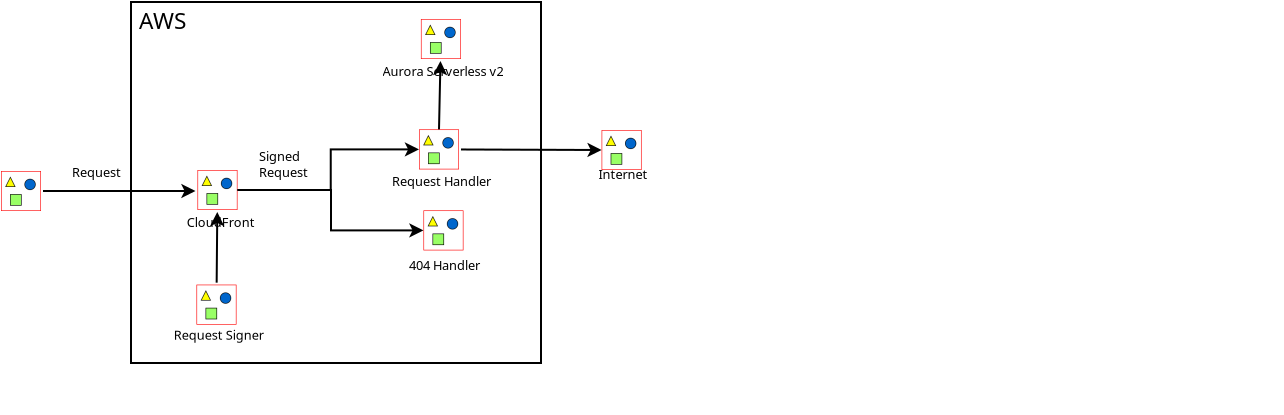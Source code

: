 <?xml version="1.0" encoding="UTF-8"?>
<dia:diagram xmlns:dia="http://www.lysator.liu.se/~alla/dia/">
  <dia:layer name="Background" visible="true" active="true">
    <dia:object type="Standard - Text" version="1" id="O0">
      <dia:attribute name="obj_pos">
        <dia:point val="64.95,21.4"/>
      </dia:attribute>
      <dia:attribute name="obj_bb">
        <dia:rectangle val="64.95,20.76;64.95,21.532"/>
      </dia:attribute>
      <dia:attribute name="text">
        <dia:composite type="text">
          <dia:attribute name="string">
            <dia:string>##</dia:string>
          </dia:attribute>
          <dia:attribute name="font">
            <dia:font family="sans" style="0" name="Helvetica"/>
          </dia:attribute>
          <dia:attribute name="height">
            <dia:real val="0.8"/>
          </dia:attribute>
          <dia:attribute name="pos">
            <dia:point val="64.95,21.4"/>
          </dia:attribute>
          <dia:attribute name="color">
            <dia:color val="#000000"/>
          </dia:attribute>
          <dia:attribute name="alignment">
            <dia:enum val="0"/>
          </dia:attribute>
        </dia:composite>
      </dia:attribute>
      <dia:attribute name="valign">
        <dia:enum val="3"/>
      </dia:attribute>
    </dia:object>
    <dia:group>
      <dia:group>
        <dia:object type="Standard - Box" version="0" id="O1">
          <dia:attribute name="obj_pos">
            <dia:point val="7.35,0.95"/>
          </dia:attribute>
          <dia:attribute name="obj_bb">
            <dia:rectangle val="7.3,0.9;27.9,19.05"/>
          </dia:attribute>
          <dia:attribute name="elem_corner">
            <dia:point val="7.35,0.95"/>
          </dia:attribute>
          <dia:attribute name="elem_width">
            <dia:real val="20.5"/>
          </dia:attribute>
          <dia:attribute name="elem_height">
            <dia:real val="18.05"/>
          </dia:attribute>
          <dia:attribute name="show_background">
            <dia:boolean val="true"/>
          </dia:attribute>
        </dia:object>
        <dia:object type="Standard - Text" version="1" id="O2">
          <dia:attribute name="obj_pos">
            <dia:point val="7.75,2.3"/>
          </dia:attribute>
          <dia:attribute name="obj_bb">
            <dia:rectangle val="7.75,1.17;10.078,2.533"/>
          </dia:attribute>
          <dia:attribute name="text">
            <dia:composite type="text">
              <dia:attribute name="string">
                <dia:string>#AWS#</dia:string>
              </dia:attribute>
              <dia:attribute name="font">
                <dia:font family="sans" style="0" name="Helvetica"/>
              </dia:attribute>
              <dia:attribute name="height">
                <dia:real val="1.411"/>
              </dia:attribute>
              <dia:attribute name="pos">
                <dia:point val="7.75,2.3"/>
              </dia:attribute>
              <dia:attribute name="color">
                <dia:color val="#000000"/>
              </dia:attribute>
              <dia:attribute name="alignment">
                <dia:enum val="0"/>
              </dia:attribute>
            </dia:composite>
          </dia:attribute>
          <dia:attribute name="valign">
            <dia:enum val="3"/>
          </dia:attribute>
        </dia:object>
      </dia:group>
      <dia:group>
        <dia:group>
          <dia:object type="Standard - Image" version="0" id="O3">
            <dia:attribute name="obj_pos">
              <dia:point val="10.624,15.082"/>
            </dia:attribute>
            <dia:attribute name="obj_bb">
              <dia:rectangle val="10.574,15.033;12.674,17.133"/>
            </dia:attribute>
            <dia:attribute name="elem_corner">
              <dia:point val="10.624,15.082"/>
            </dia:attribute>
            <dia:attribute name="elem_width">
              <dia:real val="2"/>
            </dia:attribute>
            <dia:attribute name="elem_height">
              <dia:real val="2"/>
            </dia:attribute>
            <dia:attribute name="draw_border">
              <dia:boolean val="false"/>
            </dia:attribute>
            <dia:attribute name="keep_aspect">
              <dia:boolean val="true"/>
            </dia:attribute>
            <dia:attribute name="file">
              <dia:string>#Arch_AWS-Lambda_48.png#</dia:string>
            </dia:attribute>
          </dia:object>
          <dia:object type="Standard - Text" version="1" id="O4">
            <dia:attribute name="obj_pos">
              <dia:point val="9.489,17.832"/>
            </dia:attribute>
            <dia:attribute name="obj_bb">
              <dia:rectangle val="9.489,17.192;13.759,17.965"/>
            </dia:attribute>
            <dia:attribute name="text">
              <dia:composite type="text">
                <dia:attribute name="string">
                  <dia:string>#Request Signer#</dia:string>
                </dia:attribute>
                <dia:attribute name="font">
                  <dia:font family="sans" style="0" name="Helvetica"/>
                </dia:attribute>
                <dia:attribute name="height">
                  <dia:real val="0.8"/>
                </dia:attribute>
                <dia:attribute name="pos">
                  <dia:point val="9.489,17.832"/>
                </dia:attribute>
                <dia:attribute name="color">
                  <dia:color val="#000000"/>
                </dia:attribute>
                <dia:attribute name="alignment">
                  <dia:enum val="0"/>
                </dia:attribute>
              </dia:composite>
            </dia:attribute>
            <dia:attribute name="valign">
              <dia:enum val="3"/>
            </dia:attribute>
          </dia:object>
        </dia:group>
        <dia:group>
          <dia:object type="Standard - Image" version="0" id="O5">
            <dia:attribute name="obj_pos">
              <dia:point val="21.846,1.8"/>
            </dia:attribute>
            <dia:attribute name="obj_bb">
              <dia:rectangle val="21.796,1.75;23.896,3.85"/>
            </dia:attribute>
            <dia:attribute name="elem_corner">
              <dia:point val="21.846,1.8"/>
            </dia:attribute>
            <dia:attribute name="elem_width">
              <dia:real val="2"/>
            </dia:attribute>
            <dia:attribute name="elem_height">
              <dia:real val="2"/>
            </dia:attribute>
            <dia:attribute name="draw_border">
              <dia:boolean val="false"/>
            </dia:attribute>
            <dia:attribute name="keep_aspect">
              <dia:boolean val="true"/>
            </dia:attribute>
            <dia:attribute name="file">
              <dia:string>#Arch_Amazon-Aurora_48.png#</dia:string>
            </dia:attribute>
          </dia:object>
          <dia:object type="Standard - Text" version="1" id="O6">
            <dia:attribute name="obj_pos">
              <dia:point val="19.925,4.65"/>
            </dia:attribute>
            <dia:attribute name="obj_bb">
              <dia:rectangle val="19.925,4.01;25.747,4.782"/>
            </dia:attribute>
            <dia:attribute name="text">
              <dia:composite type="text">
                <dia:attribute name="string">
                  <dia:string>#Aurora Serverless v2#</dia:string>
                </dia:attribute>
                <dia:attribute name="font">
                  <dia:font family="sans" style="0" name="Helvetica"/>
                </dia:attribute>
                <dia:attribute name="height">
                  <dia:real val="0.8"/>
                </dia:attribute>
                <dia:attribute name="pos">
                  <dia:point val="19.925,4.65"/>
                </dia:attribute>
                <dia:attribute name="color">
                  <dia:color val="#000000"/>
                </dia:attribute>
                <dia:attribute name="alignment">
                  <dia:enum val="0"/>
                </dia:attribute>
              </dia:composite>
            </dia:attribute>
            <dia:attribute name="valign">
              <dia:enum val="3"/>
            </dia:attribute>
          </dia:object>
        </dia:group>
        <dia:group>
          <dia:object type="Standard - Image" version="0" id="O7">
            <dia:attribute name="obj_pos">
              <dia:point val="30.88,7.35"/>
            </dia:attribute>
            <dia:attribute name="obj_bb">
              <dia:rectangle val="30.83,7.3;32.93,9.4"/>
            </dia:attribute>
            <dia:attribute name="elem_corner">
              <dia:point val="30.88,7.35"/>
            </dia:attribute>
            <dia:attribute name="elem_width">
              <dia:real val="2"/>
            </dia:attribute>
            <dia:attribute name="elem_height">
              <dia:real val="2"/>
            </dia:attribute>
            <dia:attribute name="draw_border">
              <dia:boolean val="false"/>
            </dia:attribute>
            <dia:attribute name="keep_aspect">
              <dia:boolean val="true"/>
            </dia:attribute>
            <dia:attribute name="file">
              <dia:string>#Res_Globe_48_Light.png#</dia:string>
            </dia:attribute>
          </dia:object>
          <dia:object type="Standard - Text" version="1" id="O8">
            <dia:attribute name="obj_pos">
              <dia:point val="30.725,9.8"/>
            </dia:attribute>
            <dia:attribute name="obj_bb">
              <dia:rectangle val="30.725,9.16;33.015,9.932"/>
            </dia:attribute>
            <dia:attribute name="text">
              <dia:composite type="text">
                <dia:attribute name="string">
                  <dia:string>#Internet#</dia:string>
                </dia:attribute>
                <dia:attribute name="font">
                  <dia:font family="sans" style="0" name="Helvetica"/>
                </dia:attribute>
                <dia:attribute name="height">
                  <dia:real val="0.8"/>
                </dia:attribute>
                <dia:attribute name="pos">
                  <dia:point val="30.725,9.8"/>
                </dia:attribute>
                <dia:attribute name="color">
                  <dia:color val="#000000"/>
                </dia:attribute>
                <dia:attribute name="alignment">
                  <dia:enum val="0"/>
                </dia:attribute>
              </dia:composite>
            </dia:attribute>
            <dia:attribute name="valign">
              <dia:enum val="3"/>
            </dia:attribute>
          </dia:object>
        </dia:group>
        <dia:group>
          <dia:object type="Standard - Image" version="0" id="O9">
            <dia:attribute name="obj_pos">
              <dia:point val="21.75,7.32"/>
            </dia:attribute>
            <dia:attribute name="obj_bb">
              <dia:rectangle val="21.7,7.27;23.8,9.37"/>
            </dia:attribute>
            <dia:attribute name="elem_corner">
              <dia:point val="21.75,7.32"/>
            </dia:attribute>
            <dia:attribute name="elem_width">
              <dia:real val="2"/>
            </dia:attribute>
            <dia:attribute name="elem_height">
              <dia:real val="2"/>
            </dia:attribute>
            <dia:attribute name="draw_border">
              <dia:boolean val="false"/>
            </dia:attribute>
            <dia:attribute name="keep_aspect">
              <dia:boolean val="true"/>
            </dia:attribute>
            <dia:attribute name="file">
              <dia:string>#Arch_AWS-Lambda_48.png#</dia:string>
            </dia:attribute>
          </dia:object>
          <dia:object type="Standard - Text" version="1" id="O10">
            <dia:attribute name="obj_pos">
              <dia:point val="20.4,10.15"/>
            </dia:attribute>
            <dia:attribute name="obj_bb">
              <dia:rectangle val="20.4,9.51;25.08,10.283"/>
            </dia:attribute>
            <dia:attribute name="text">
              <dia:composite type="text">
                <dia:attribute name="string">
                  <dia:string>#Request Handler#</dia:string>
                </dia:attribute>
                <dia:attribute name="font">
                  <dia:font family="sans" style="0" name="Helvetica"/>
                </dia:attribute>
                <dia:attribute name="height">
                  <dia:real val="0.8"/>
                </dia:attribute>
                <dia:attribute name="pos">
                  <dia:point val="20.4,10.15"/>
                </dia:attribute>
                <dia:attribute name="color">
                  <dia:color val="#000000"/>
                </dia:attribute>
                <dia:attribute name="alignment">
                  <dia:enum val="0"/>
                </dia:attribute>
              </dia:composite>
            </dia:attribute>
            <dia:attribute name="valign">
              <dia:enum val="3"/>
            </dia:attribute>
          </dia:object>
        </dia:group>
        <dia:group>
          <dia:object type="Standard - Image" version="0" id="O11">
            <dia:attribute name="obj_pos">
              <dia:point val="10.674,9.35"/>
            </dia:attribute>
            <dia:attribute name="obj_bb">
              <dia:rectangle val="10.624,9.3;12.724,11.4"/>
            </dia:attribute>
            <dia:attribute name="elem_corner">
              <dia:point val="10.674,9.35"/>
            </dia:attribute>
            <dia:attribute name="elem_width">
              <dia:real val="2"/>
            </dia:attribute>
            <dia:attribute name="elem_height">
              <dia:real val="2"/>
            </dia:attribute>
            <dia:attribute name="draw_border">
              <dia:boolean val="false"/>
            </dia:attribute>
            <dia:attribute name="keep_aspect">
              <dia:boolean val="true"/>
            </dia:attribute>
            <dia:attribute name="file">
              <dia:string>#Arch_Amazon-CloudFront_48.png#</dia:string>
            </dia:attribute>
          </dia:object>
          <dia:object type="Standard - Text" version="1" id="O12">
            <dia:attribute name="obj_pos">
              <dia:point val="10.135,12.2"/>
            </dia:attribute>
            <dia:attribute name="obj_bb">
              <dia:rectangle val="10.135,11.56;13.213,12.332"/>
            </dia:attribute>
            <dia:attribute name="text">
              <dia:composite type="text">
                <dia:attribute name="string">
                  <dia:string>#CloudFront#</dia:string>
                </dia:attribute>
                <dia:attribute name="font">
                  <dia:font family="sans" style="0" name="Helvetica"/>
                </dia:attribute>
                <dia:attribute name="height">
                  <dia:real val="0.8"/>
                </dia:attribute>
                <dia:attribute name="pos">
                  <dia:point val="10.135,12.2"/>
                </dia:attribute>
                <dia:attribute name="color">
                  <dia:color val="#000000"/>
                </dia:attribute>
                <dia:attribute name="alignment">
                  <dia:enum val="0"/>
                </dia:attribute>
              </dia:composite>
            </dia:attribute>
            <dia:attribute name="valign">
              <dia:enum val="3"/>
            </dia:attribute>
          </dia:object>
        </dia:group>
        <dia:object type="Standard - Image" version="0" id="O13">
          <dia:attribute name="obj_pos">
            <dia:point val="0.85,9.4"/>
          </dia:attribute>
          <dia:attribute name="obj_bb">
            <dia:rectangle val="0.8,9.35;2.9,11.45"/>
          </dia:attribute>
          <dia:attribute name="elem_corner">
            <dia:point val="0.85,9.4"/>
          </dia:attribute>
          <dia:attribute name="elem_width">
            <dia:real val="2"/>
          </dia:attribute>
          <dia:attribute name="elem_height">
            <dia:real val="2"/>
          </dia:attribute>
          <dia:attribute name="draw_border">
            <dia:boolean val="false"/>
          </dia:attribute>
          <dia:attribute name="keep_aspect">
            <dia:boolean val="true"/>
          </dia:attribute>
          <dia:attribute name="file">
            <dia:string>#Res_User_48_Light.png#</dia:string>
          </dia:attribute>
        </dia:object>
        <dia:group>
          <dia:object type="Standard - Image" version="0" id="O14">
            <dia:attribute name="obj_pos">
              <dia:point val="21.973,11.37"/>
            </dia:attribute>
            <dia:attribute name="obj_bb">
              <dia:rectangle val="21.922,11.32;24.023,13.42"/>
            </dia:attribute>
            <dia:attribute name="elem_corner">
              <dia:point val="21.973,11.37"/>
            </dia:attribute>
            <dia:attribute name="elem_width">
              <dia:real val="2"/>
            </dia:attribute>
            <dia:attribute name="elem_height">
              <dia:real val="2"/>
            </dia:attribute>
            <dia:attribute name="draw_border">
              <dia:boolean val="false"/>
            </dia:attribute>
            <dia:attribute name="keep_aspect">
              <dia:boolean val="true"/>
            </dia:attribute>
            <dia:attribute name="file">
              <dia:string>#Arch_AWS-Lambda_48.png#</dia:string>
            </dia:attribute>
          </dia:object>
          <dia:object type="Standard - Text" version="1" id="O15">
            <dia:attribute name="obj_pos">
              <dia:point val="21.25,14.35"/>
            </dia:attribute>
            <dia:attribute name="obj_bb">
              <dia:rectangle val="21.25,13.71;24.695,14.482"/>
            </dia:attribute>
            <dia:attribute name="text">
              <dia:composite type="text">
                <dia:attribute name="string">
                  <dia:string>#404 Handler#</dia:string>
                </dia:attribute>
                <dia:attribute name="font">
                  <dia:font family="sans" style="0" name="Helvetica"/>
                </dia:attribute>
                <dia:attribute name="height">
                  <dia:real val="0.8"/>
                </dia:attribute>
                <dia:attribute name="pos">
                  <dia:point val="21.25,14.35"/>
                </dia:attribute>
                <dia:attribute name="color">
                  <dia:color val="#000000"/>
                </dia:attribute>
                <dia:attribute name="alignment">
                  <dia:enum val="0"/>
                </dia:attribute>
              </dia:composite>
            </dia:attribute>
            <dia:attribute name="valign">
              <dia:enum val="3"/>
            </dia:attribute>
          </dia:object>
        </dia:group>
        <dia:object type="Standard - Line" version="0" id="O16">
          <dia:attribute name="obj_pos">
            <dia:point val="22.75,7.32"/>
          </dia:attribute>
          <dia:attribute name="obj_bb">
            <dia:rectangle val="22.448,3.788;23.171,7.371"/>
          </dia:attribute>
          <dia:attribute name="conn_endpoints">
            <dia:point val="22.75,7.32"/>
            <dia:point val="22.823,3.9"/>
          </dia:attribute>
          <dia:attribute name="numcp">
            <dia:int val="1"/>
          </dia:attribute>
          <dia:attribute name="end_arrow">
            <dia:enum val="22"/>
          </dia:attribute>
          <dia:attribute name="end_arrow_length">
            <dia:real val="0.5"/>
          </dia:attribute>
          <dia:attribute name="end_arrow_width">
            <dia:real val="0.5"/>
          </dia:attribute>
        </dia:object>
        <dia:object type="Standard - Line" version="0" id="O17">
          <dia:attribute name="obj_pos">
            <dia:point val="23.85,8.324"/>
          </dia:attribute>
          <dia:attribute name="obj_bb">
            <dia:rectangle val="23.8,7.986;30.991,8.71"/>
          </dia:attribute>
          <dia:attribute name="conn_endpoints">
            <dia:point val="23.85,8.324"/>
            <dia:point val="30.88,8.35"/>
          </dia:attribute>
          <dia:attribute name="numcp">
            <dia:int val="1"/>
          </dia:attribute>
          <dia:attribute name="end_arrow">
            <dia:enum val="22"/>
          </dia:attribute>
          <dia:attribute name="end_arrow_length">
            <dia:real val="0.5"/>
          </dia:attribute>
          <dia:attribute name="end_arrow_width">
            <dia:real val="0.5"/>
          </dia:attribute>
        </dia:object>
        <dia:object type="Standard - Line" version="0" id="O18">
          <dia:attribute name="obj_pos">
            <dia:point val="11.633,14.984"/>
          </dia:attribute>
          <dia:attribute name="obj_bb">
            <dia:rectangle val="11.297,11.337;12.021,15.034"/>
          </dia:attribute>
          <dia:attribute name="conn_endpoints">
            <dia:point val="11.633,14.984"/>
            <dia:point val="11.664,11.449"/>
          </dia:attribute>
          <dia:attribute name="numcp">
            <dia:int val="1"/>
          </dia:attribute>
          <dia:attribute name="end_arrow">
            <dia:enum val="22"/>
          </dia:attribute>
          <dia:attribute name="end_arrow_length">
            <dia:real val="0.5"/>
          </dia:attribute>
          <dia:attribute name="end_arrow_width">
            <dia:real val="0.5"/>
          </dia:attribute>
        </dia:object>
        <dia:group>
          <dia:object type="Standard - ZigZagLine" version="1" id="O19">
            <dia:attribute name="obj_pos">
              <dia:point val="12.674,10.35"/>
            </dia:attribute>
            <dia:attribute name="obj_bb">
              <dia:rectangle val="12.624,7.958;21.861,10.4"/>
            </dia:attribute>
            <dia:attribute name="orth_points">
              <dia:point val="12.674,10.35"/>
              <dia:point val="17.337,10.35"/>
              <dia:point val="17.337,8.32"/>
              <dia:point val="21.75,8.32"/>
            </dia:attribute>
            <dia:attribute name="orth_orient">
              <dia:enum val="0"/>
              <dia:enum val="1"/>
              <dia:enum val="0"/>
            </dia:attribute>
            <dia:attribute name="autorouting">
              <dia:boolean val="true"/>
            </dia:attribute>
            <dia:attribute name="end_arrow">
              <dia:enum val="22"/>
            </dia:attribute>
            <dia:attribute name="end_arrow_length">
              <dia:real val="0.5"/>
            </dia:attribute>
            <dia:attribute name="end_arrow_width">
              <dia:real val="0.5"/>
            </dia:attribute>
          </dia:object>
          <dia:object type="Standard - ZigZagLine" version="1" id="O20">
            <dia:attribute name="obj_pos">
              <dia:point val="12.674,10.35"/>
            </dia:attribute>
            <dia:attribute name="obj_bb">
              <dia:rectangle val="12.624,10.3;22.084,12.732"/>
            </dia:attribute>
            <dia:attribute name="orth_points">
              <dia:point val="12.674,10.35"/>
              <dia:point val="17.35,10.35"/>
              <dia:point val="17.35,12.37"/>
              <dia:point val="21.973,12.37"/>
            </dia:attribute>
            <dia:attribute name="orth_orient">
              <dia:enum val="0"/>
              <dia:enum val="1"/>
              <dia:enum val="0"/>
            </dia:attribute>
            <dia:attribute name="autorouting">
              <dia:boolean val="false"/>
            </dia:attribute>
            <dia:attribute name="end_arrow">
              <dia:enum val="22"/>
            </dia:attribute>
            <dia:attribute name="end_arrow_length">
              <dia:real val="0.5"/>
            </dia:attribute>
            <dia:attribute name="end_arrow_width">
              <dia:real val="0.5"/>
            </dia:attribute>
          </dia:object>
          <dia:object type="Standard - Text" version="1" id="O21">
            <dia:attribute name="obj_pos">
              <dia:point val="13.75,8.9"/>
            </dia:attribute>
            <dia:attribute name="obj_bb">
              <dia:rectangle val="13.75,8.26;16.035,9.832"/>
            </dia:attribute>
            <dia:attribute name="text">
              <dia:composite type="text">
                <dia:attribute name="string">
                  <dia:string>#Signed
Request#</dia:string>
                </dia:attribute>
                <dia:attribute name="font">
                  <dia:font family="sans" style="0" name="Helvetica"/>
                </dia:attribute>
                <dia:attribute name="height">
                  <dia:real val="0.8"/>
                </dia:attribute>
                <dia:attribute name="pos">
                  <dia:point val="13.75,8.9"/>
                </dia:attribute>
                <dia:attribute name="color">
                  <dia:color val="#000000"/>
                </dia:attribute>
                <dia:attribute name="alignment">
                  <dia:enum val="0"/>
                </dia:attribute>
              </dia:composite>
            </dia:attribute>
            <dia:attribute name="valign">
              <dia:enum val="3"/>
            </dia:attribute>
          </dia:object>
        </dia:group>
        <dia:group>
          <dia:object type="Standard - Line" version="0" id="O22">
            <dia:attribute name="obj_pos">
              <dia:point val="2.95,10.4"/>
            </dia:attribute>
            <dia:attribute name="obj_bb">
              <dia:rectangle val="2.9,10.038;10.685,10.762"/>
            </dia:attribute>
            <dia:attribute name="conn_endpoints">
              <dia:point val="2.95,10.4"/>
              <dia:point val="10.574,10.4"/>
            </dia:attribute>
            <dia:attribute name="numcp">
              <dia:int val="1"/>
            </dia:attribute>
            <dia:attribute name="end_arrow">
              <dia:enum val="22"/>
            </dia:attribute>
            <dia:attribute name="end_arrow_length">
              <dia:real val="0.5"/>
            </dia:attribute>
            <dia:attribute name="end_arrow_width">
              <dia:real val="0.5"/>
            </dia:attribute>
          </dia:object>
          <dia:object type="Standard - Text" version="1" id="O23">
            <dia:attribute name="obj_pos">
              <dia:point val="4.4,9.7"/>
            </dia:attribute>
            <dia:attribute name="obj_bb">
              <dia:rectangle val="4.4,9.06;6.685,9.832"/>
            </dia:attribute>
            <dia:attribute name="text">
              <dia:composite type="text">
                <dia:attribute name="string">
                  <dia:string>#Request#</dia:string>
                </dia:attribute>
                <dia:attribute name="font">
                  <dia:font family="sans" style="0" name="Helvetica"/>
                </dia:attribute>
                <dia:attribute name="height">
                  <dia:real val="0.8"/>
                </dia:attribute>
                <dia:attribute name="pos">
                  <dia:point val="4.4,9.7"/>
                </dia:attribute>
                <dia:attribute name="color">
                  <dia:color val="#000000"/>
                </dia:attribute>
                <dia:attribute name="alignment">
                  <dia:enum val="0"/>
                </dia:attribute>
              </dia:composite>
            </dia:attribute>
            <dia:attribute name="valign">
              <dia:enum val="3"/>
            </dia:attribute>
          </dia:object>
        </dia:group>
      </dia:group>
    </dia:group>
  </dia:layer>
</dia:diagram>
